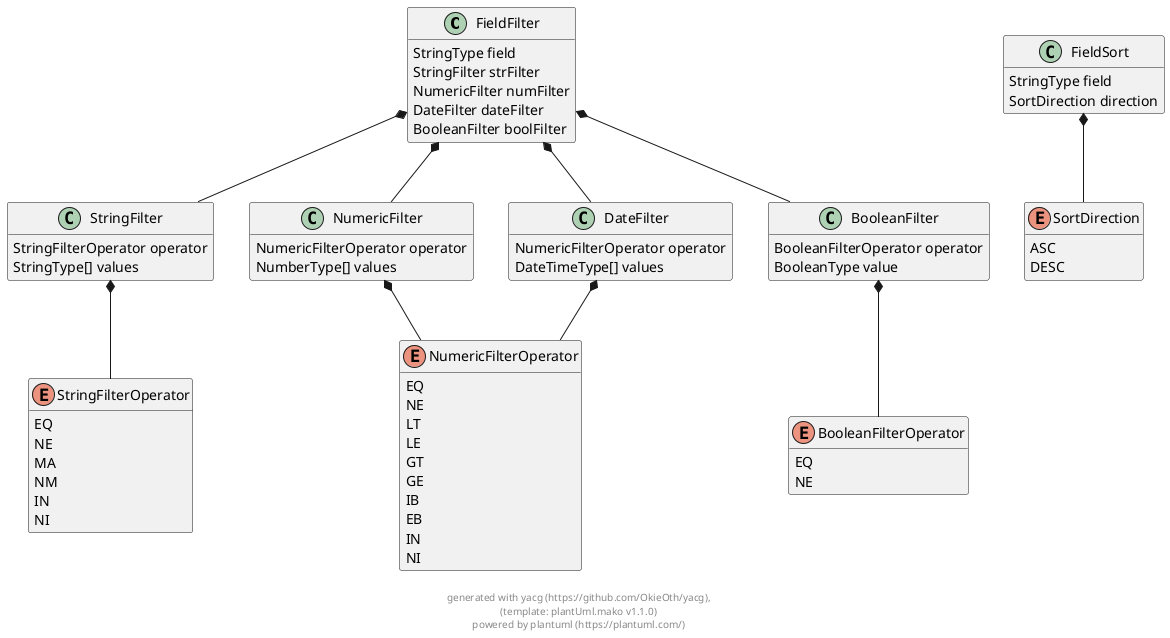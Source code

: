 
@startuml
hide empty methods

class FieldFilter {
        StringType field
        StringFilter strFilter
        NumericFilter numFilter
        DateFilter dateFilter
        BooleanFilter boolFilter
}


class StringFilter {
        StringFilterOperator operator
        StringType[] values
}


class NumericFilter {
        NumericFilterOperator operator
        NumberType[] values
}


class DateFilter {
        NumericFilterOperator operator
        DateTimeType[] values
}


class BooleanFilter {
        BooleanFilterOperator operator
        BooleanType value
}


enum NumericFilterOperator {
    EQ
    NE
    LT
    LE
    GT
    GE
    IB
    EB
    IN
    NI
}


enum StringFilterOperator {
    EQ
    NE
    MA
    NM
    IN
    NI
}


enum BooleanFilterOperator {
    EQ
    NE
}


enum SortDirection {
    ASC
    DESC
}


class FieldSort {
        StringType field
        SortDirection direction
}



    

FieldFilter  *--  StringFilter
            

FieldFilter  *--  NumericFilter
            

FieldFilter  *--  DateFilter
            

FieldFilter  *--  BooleanFilter
            

    
StringFilter  *--  StringFilterOperator
            


    
NumericFilter  *--  NumericFilterOperator
            


    
DateFilter  *--  NumericFilterOperator
            


    
BooleanFilter  *--  BooleanFilterOperator
            


    
    
    
    
    

FieldSort  *--  SortDirection
            


footer \ngenerated with yacg (https://github.com/OkieOth/yacg),\n(template: plantUml.mako v1.1.0)\npowered by plantuml (https://plantuml.com/)
@enduml